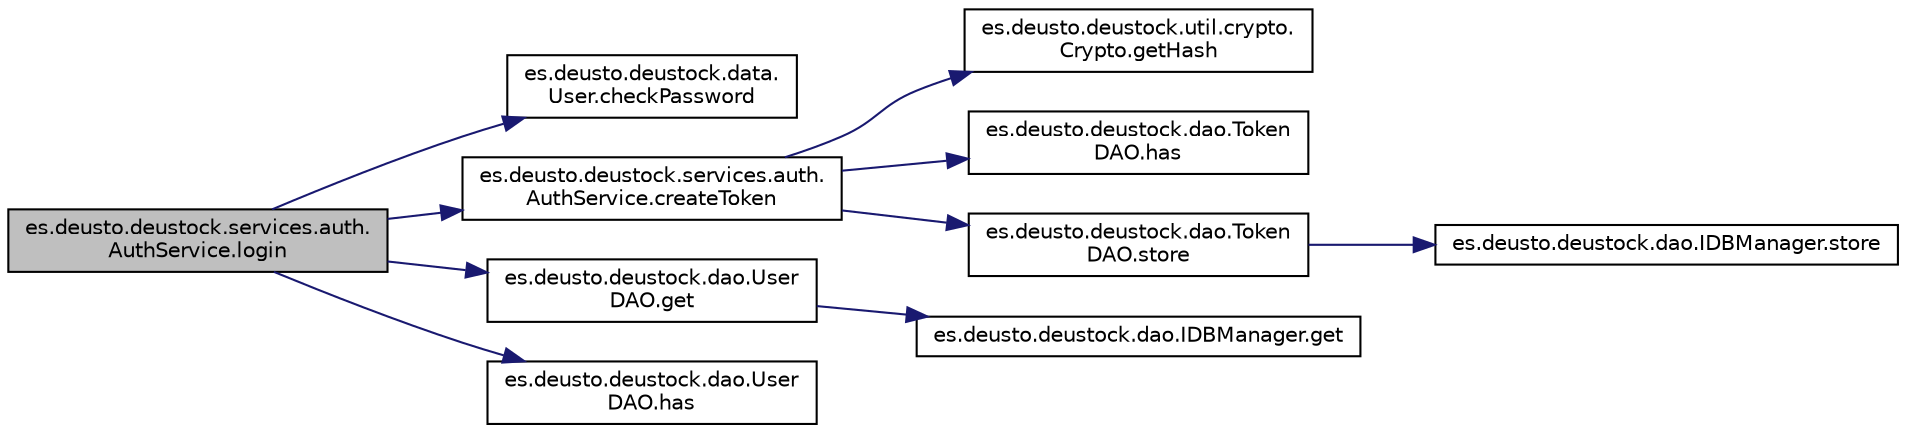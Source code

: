 digraph "es.deusto.deustock.services.auth.AuthService.login"
{
 // LATEX_PDF_SIZE
  edge [fontname="Helvetica",fontsize="10",labelfontname="Helvetica",labelfontsize="10"];
  node [fontname="Helvetica",fontsize="10",shape=record];
  rankdir="LR";
  Node1 [label="es.deusto.deustock.services.auth.\lAuthService.login",height=0.2,width=0.4,color="black", fillcolor="grey75", style="filled", fontcolor="black",tooltip=" "];
  Node1 -> Node2 [color="midnightblue",fontsize="10",style="solid",fontname="Helvetica"];
  Node2 [label="es.deusto.deustock.data.\lUser.checkPassword",height=0.2,width=0.4,color="black", fillcolor="white", style="filled",URL="$classes_1_1deusto_1_1deustock_1_1data_1_1_user.html#ace66ff385468c8333960f0415c653eec",tooltip=" "];
  Node1 -> Node3 [color="midnightblue",fontsize="10",style="solid",fontname="Helvetica"];
  Node3 [label="es.deusto.deustock.services.auth.\lAuthService.createToken",height=0.2,width=0.4,color="black", fillcolor="white", style="filled",URL="$classes_1_1deusto_1_1deustock_1_1services_1_1auth_1_1_auth_service.html#a85fc9190cda7ea333f9962b4c4afa6b4",tooltip=" "];
  Node3 -> Node4 [color="midnightblue",fontsize="10",style="solid",fontname="Helvetica"];
  Node4 [label="es.deusto.deustock.util.crypto.\lCrypto.getHash",height=0.2,width=0.4,color="black", fillcolor="white", style="filled",URL="$classes_1_1deusto_1_1deustock_1_1util_1_1crypto_1_1_crypto.html#ad59b42baf47aa83c20d9b504577c2680",tooltip=" "];
  Node3 -> Node5 [color="midnightblue",fontsize="10",style="solid",fontname="Helvetica"];
  Node5 [label="es.deusto.deustock.dao.Token\lDAO.has",height=0.2,width=0.4,color="black", fillcolor="white", style="filled",URL="$classes_1_1deusto_1_1deustock_1_1dao_1_1_token_d_a_o.html#a32466eef5381c045cb85b70059a75fd3",tooltip=" "];
  Node3 -> Node6 [color="midnightblue",fontsize="10",style="solid",fontname="Helvetica"];
  Node6 [label="es.deusto.deustock.dao.Token\lDAO.store",height=0.2,width=0.4,color="black", fillcolor="white", style="filled",URL="$classes_1_1deusto_1_1deustock_1_1dao_1_1_token_d_a_o.html#a68c87e87c1c295100048676bdabda589",tooltip=" "];
  Node6 -> Node7 [color="midnightblue",fontsize="10",style="solid",fontname="Helvetica"];
  Node7 [label="es.deusto.deustock.dao.IDBManager.store",height=0.2,width=0.4,color="black", fillcolor="white", style="filled",URL="$interfacees_1_1deusto_1_1deustock_1_1dao_1_1_i_d_b_manager.html#a288d2a0985c9a179d966c07b63ed1547",tooltip=" "];
  Node1 -> Node8 [color="midnightblue",fontsize="10",style="solid",fontname="Helvetica"];
  Node8 [label="es.deusto.deustock.dao.User\lDAO.get",height=0.2,width=0.4,color="black", fillcolor="white", style="filled",URL="$classes_1_1deusto_1_1deustock_1_1dao_1_1_user_d_a_o.html#a4703803a6cb9ef34dab610d1e55a114e",tooltip=" "];
  Node8 -> Node9 [color="midnightblue",fontsize="10",style="solid",fontname="Helvetica"];
  Node9 [label="es.deusto.deustock.dao.IDBManager.get",height=0.2,width=0.4,color="black", fillcolor="white", style="filled",URL="$interfacees_1_1deusto_1_1deustock_1_1dao_1_1_i_d_b_manager.html#ad03b499d4bbeb0e41fabd3b4e0f44714",tooltip=" "];
  Node1 -> Node10 [color="midnightblue",fontsize="10",style="solid",fontname="Helvetica"];
  Node10 [label="es.deusto.deustock.dao.User\lDAO.has",height=0.2,width=0.4,color="black", fillcolor="white", style="filled",URL="$classes_1_1deusto_1_1deustock_1_1dao_1_1_user_d_a_o.html#adcb7857ca28b5a06df9915c96166a39f",tooltip=" "];
}
